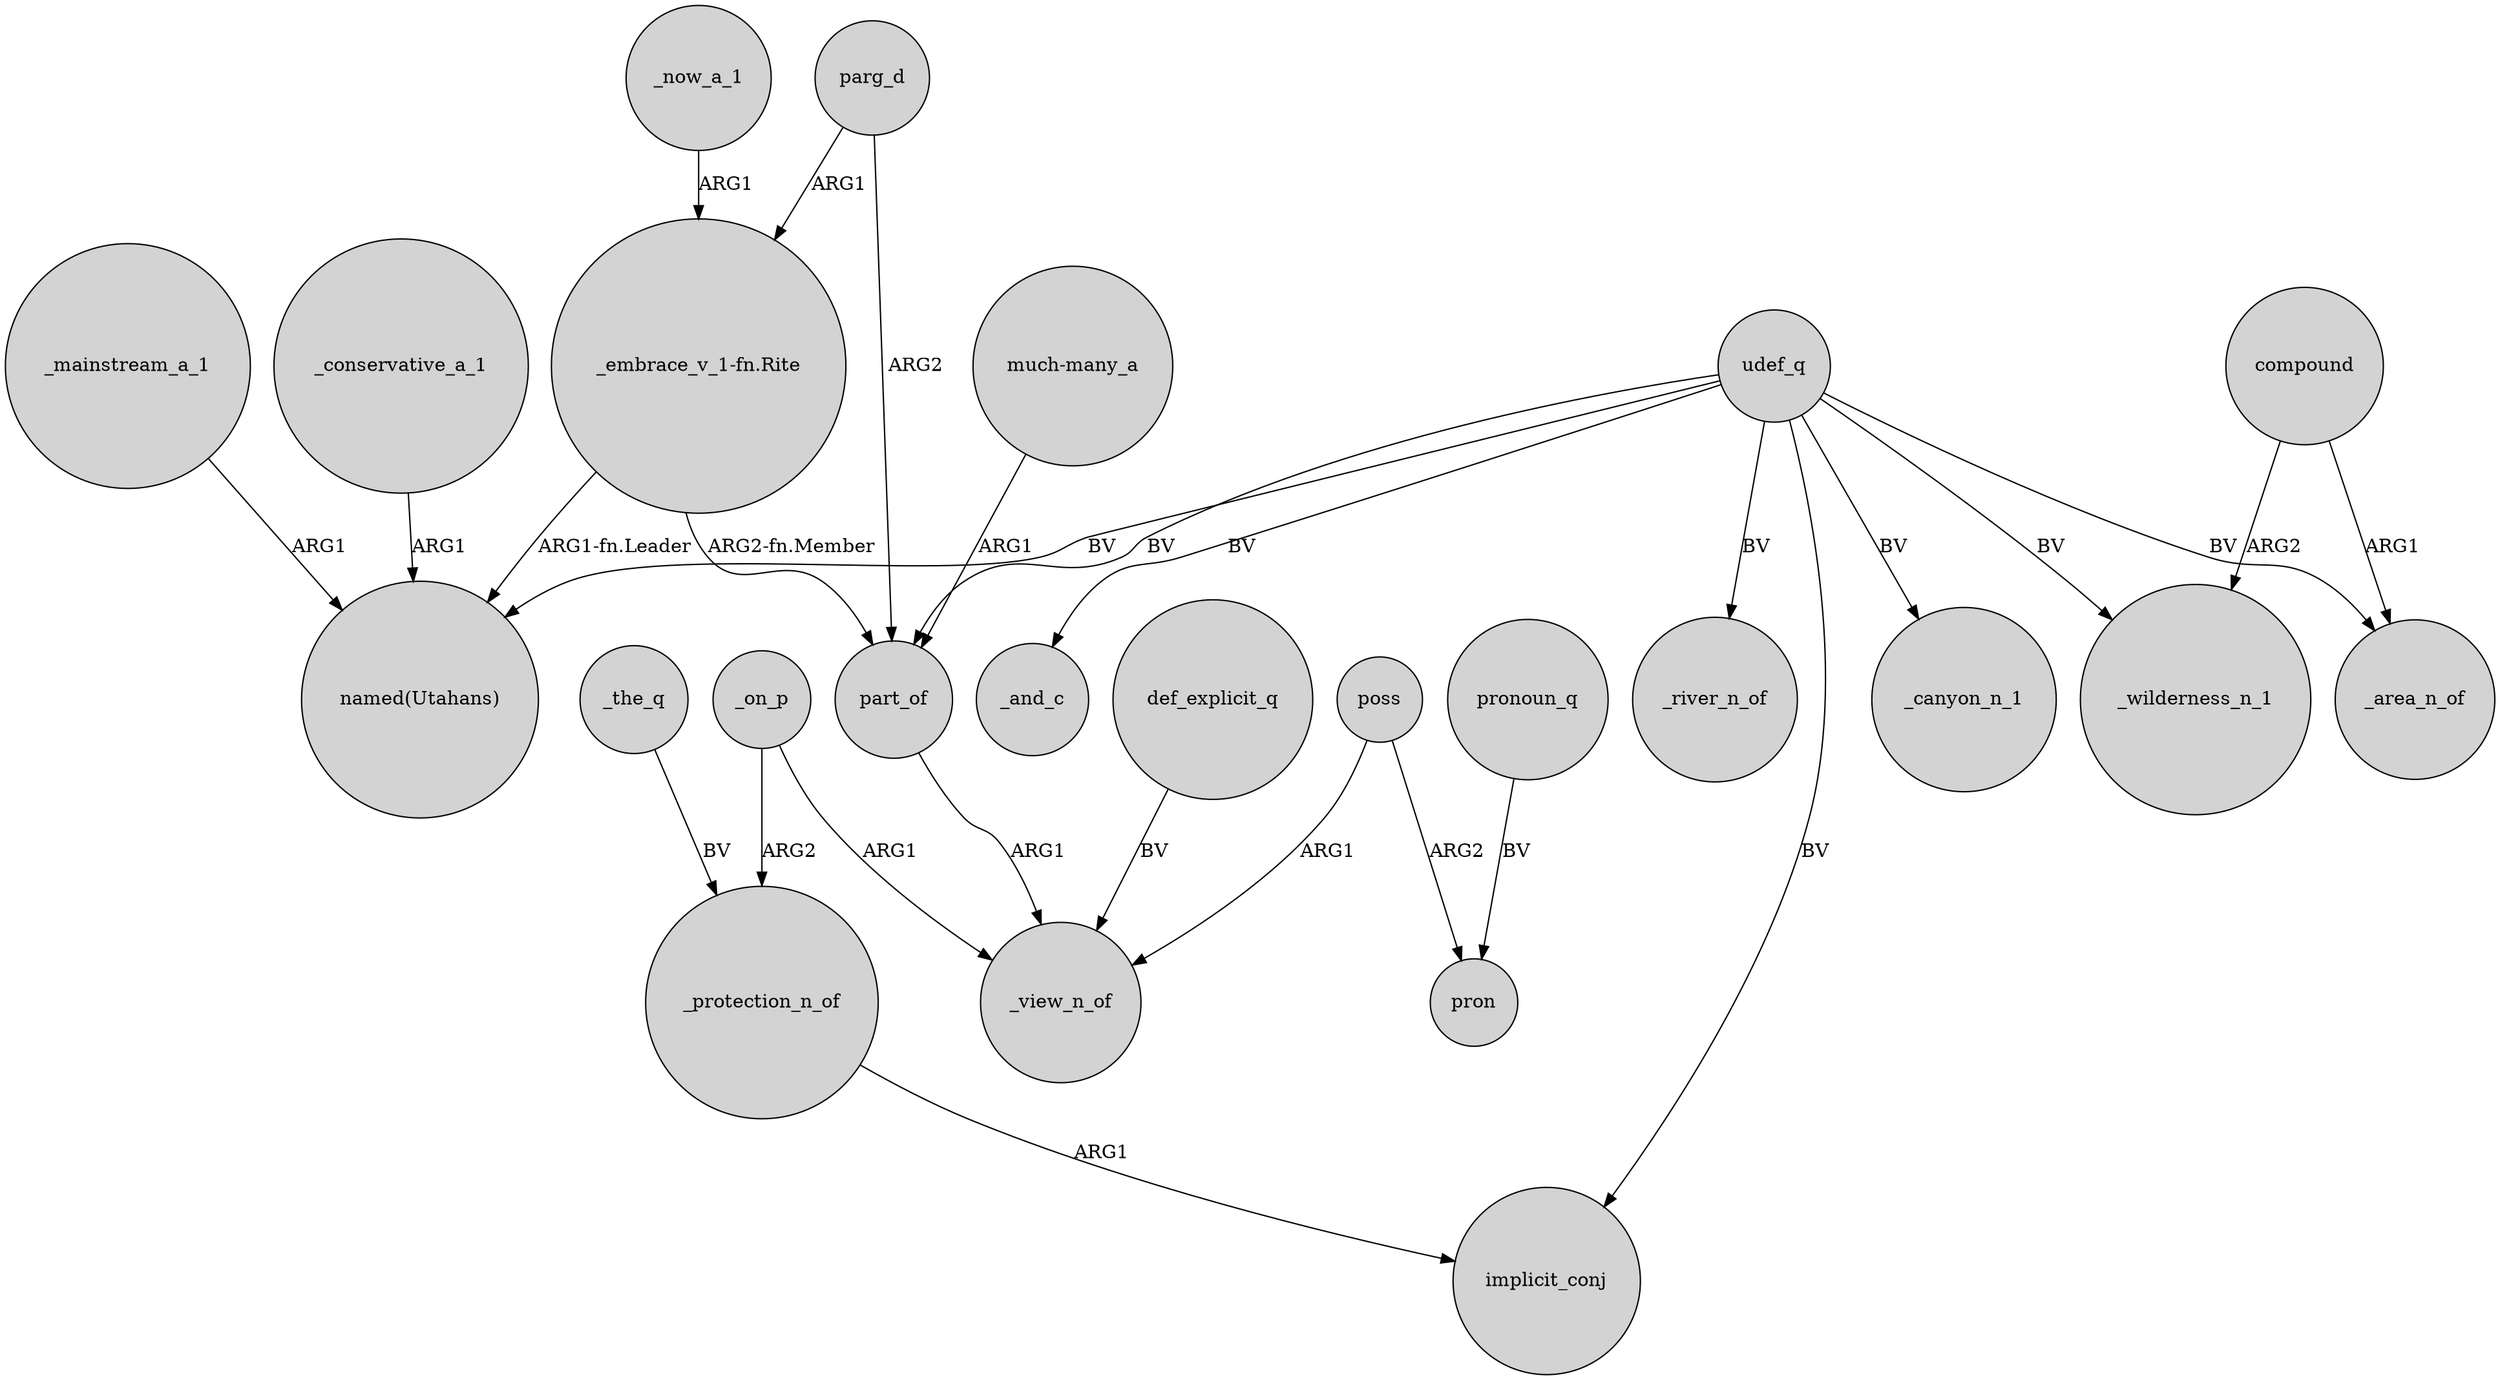 digraph {
	node [shape=circle style=filled]
	_conservative_a_1 -> "named(Utahans)" [label=ARG1]
	_protection_n_of -> implicit_conj [label=ARG1]
	udef_q -> "named(Utahans)" [label=BV]
	udef_q -> part_of [label=BV]
	_mainstream_a_1 -> "named(Utahans)" [label=ARG1]
	udef_q -> _area_n_of [label=BV]
	compound -> _wilderness_n_1 [label=ARG2]
	"_embrace_v_1-fn.Rite" -> "named(Utahans)" [label="ARG1-fn.Leader"]
	udef_q -> _canyon_n_1 [label=BV]
	udef_q -> _and_c [label=BV]
	parg_d -> part_of [label=ARG2]
	pronoun_q -> pron [label=BV]
	def_explicit_q -> _view_n_of [label=BV]
	_the_q -> _protection_n_of [label=BV]
	poss -> pron [label=ARG2]
	compound -> _area_n_of [label=ARG1]
	"_embrace_v_1-fn.Rite" -> part_of [label="ARG2-fn.Member"]
	part_of -> _view_n_of [label=ARG1]
	_on_p -> _view_n_of [label=ARG1]
	"much-many_a" -> part_of [label=ARG1]
	poss -> _view_n_of [label=ARG1]
	udef_q -> _river_n_of [label=BV]
	_now_a_1 -> "_embrace_v_1-fn.Rite" [label=ARG1]
	udef_q -> _wilderness_n_1 [label=BV]
	parg_d -> "_embrace_v_1-fn.Rite" [label=ARG1]
	udef_q -> implicit_conj [label=BV]
	_on_p -> _protection_n_of [label=ARG2]
}
